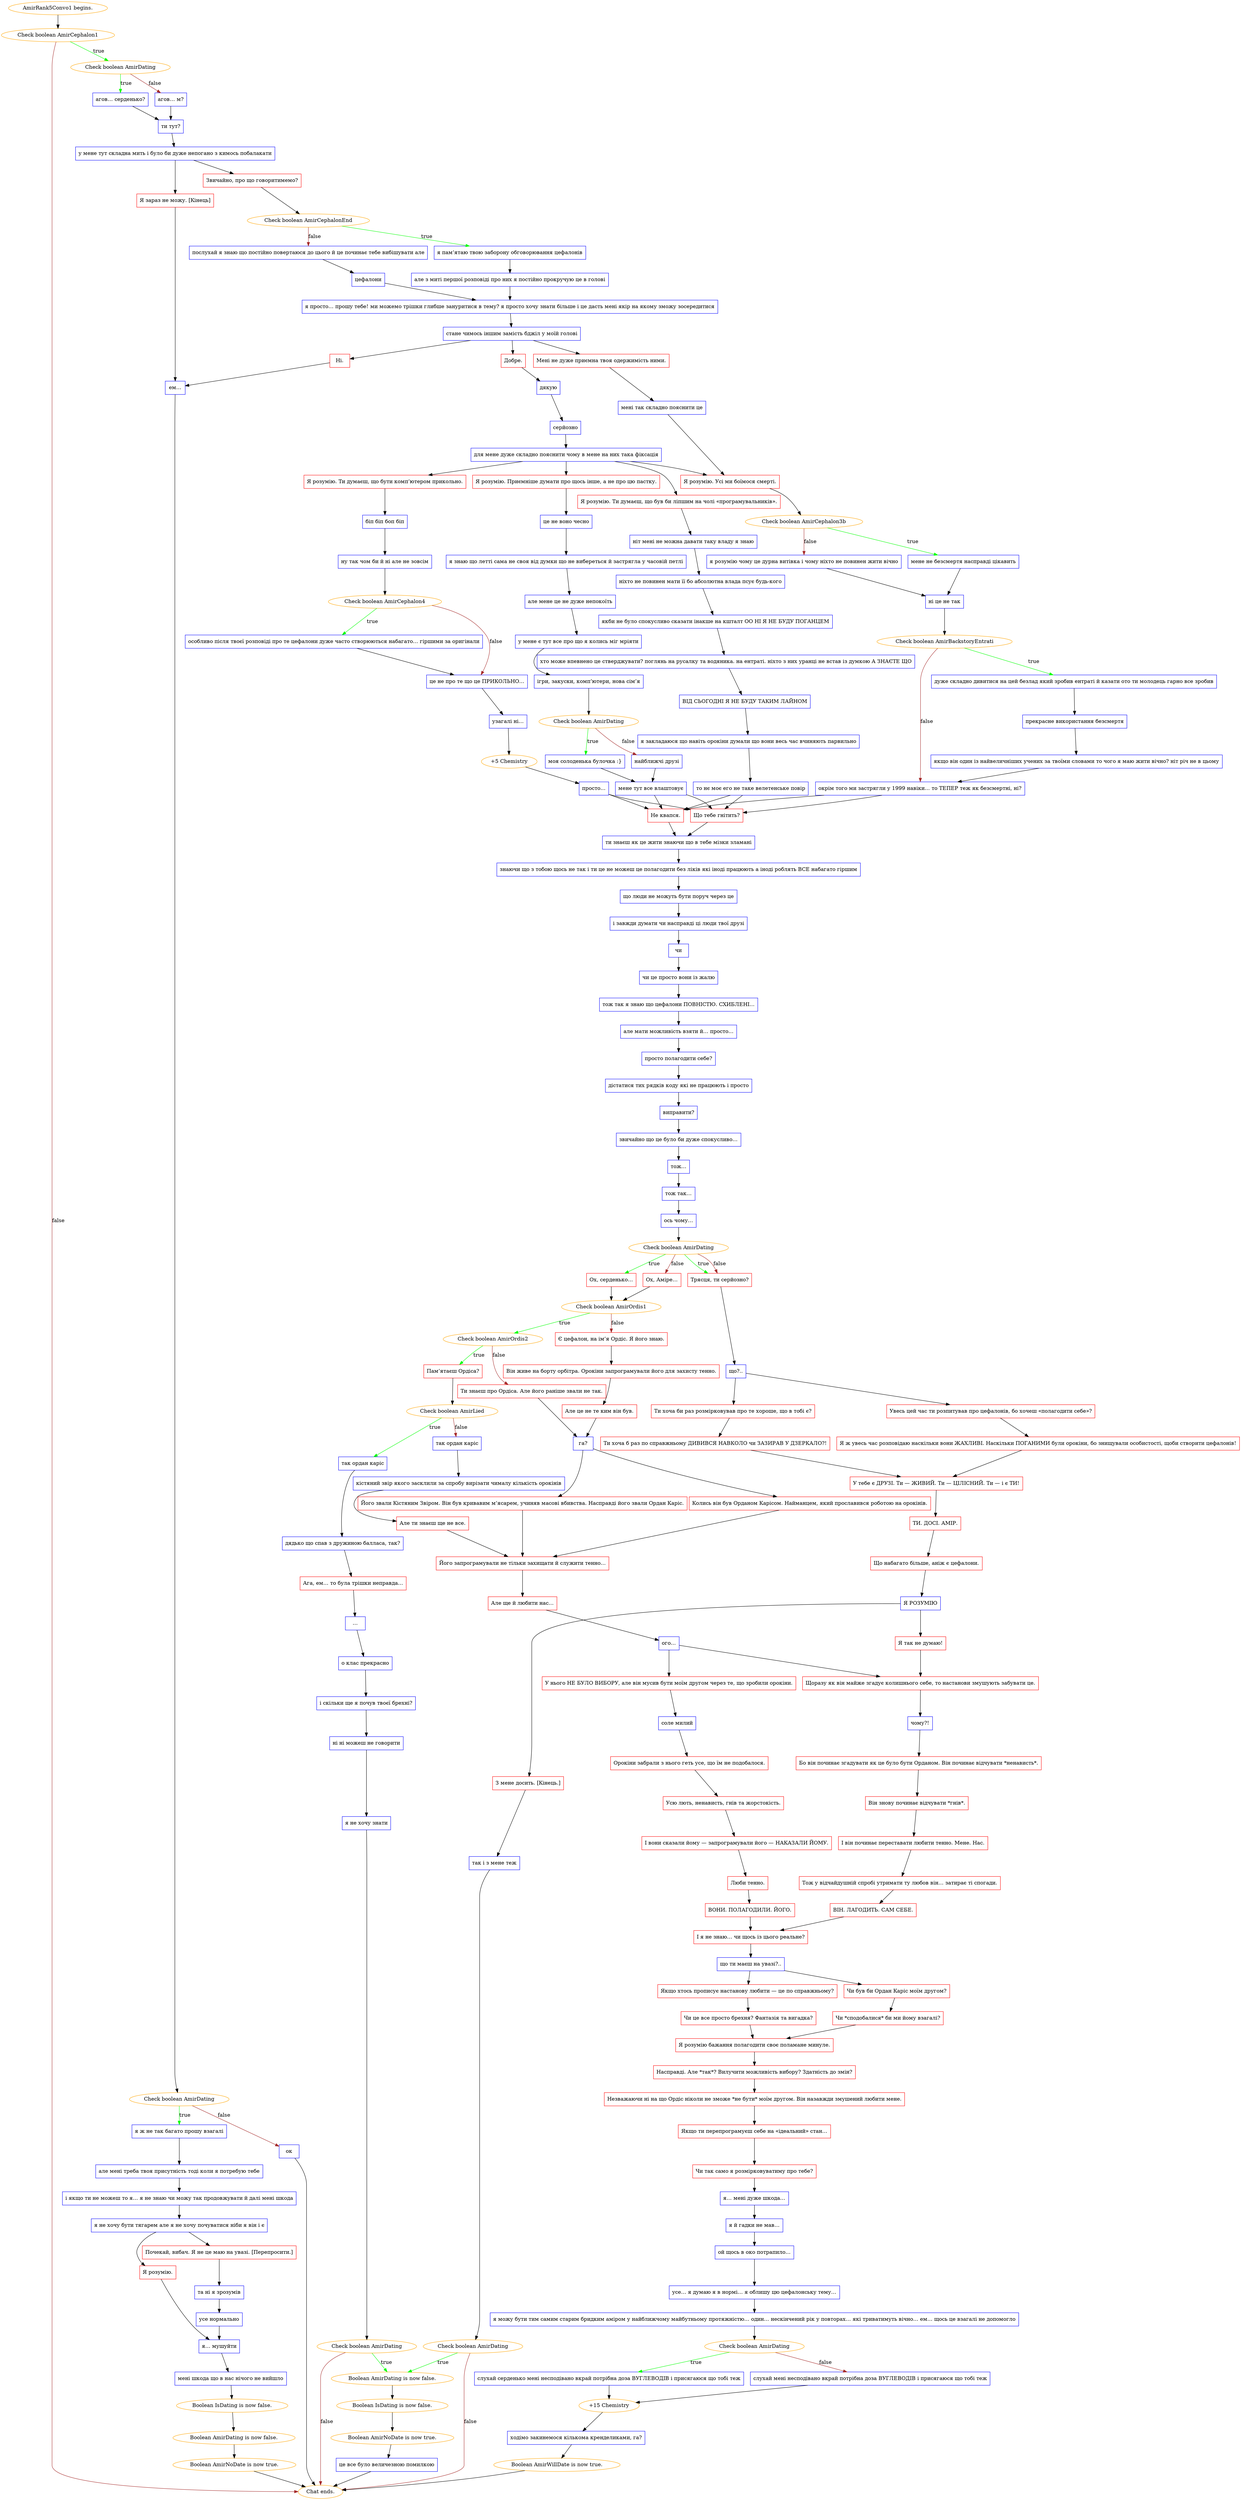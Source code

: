 digraph {
	"AmirRank5Convo1 begins." [color=orange];
		"AmirRank5Convo1 begins." -> j548119213;
	j548119213 [label="Check boolean AmirCephalon1",color=orange];
		j548119213 -> j222941914 [label=true,color=green];
		j548119213 -> "Chat ends." [label=false,color=brown];
	j222941914 [label="Check boolean AmirDating",color=orange];
		j222941914 -> j3759009446 [label=true,color=green];
		j222941914 -> j133182311 [label=false,color=brown];
	"Chat ends." [color=orange];
	j3759009446 [label="агов… серденько?",shape=box,color=blue];
		j3759009446 -> j1405727649;
	j133182311 [label="агов… м?",shape=box,color=blue];
		j133182311 -> j1405727649;
	j1405727649 [label="ти тут?",shape=box,color=blue];
		j1405727649 -> j395668418;
	j395668418 [label="у мене тут складна мить і було би дуже непогано з кимось побалакати",shape=box,color=blue];
		j395668418 -> j2272910647;
		j395668418 -> j3882969244;
	j2272910647 [label="Я зараз не можу. [Кінець]",shape=box,color=red];
		j2272910647 -> j1895003651;
	j3882969244 [label="Звичайно, про що говоритимемо?",shape=box,color=red];
		j3882969244 -> j20396458;
	j1895003651 [label="ем…",shape=box,color=blue];
		j1895003651 -> j674761093;
	j20396458 [label="Check boolean AmirCephalonEnd",color=orange];
		j20396458 -> j1965307270 [label=true,color=green];
		j20396458 -> j3185664705 [label=false,color=brown];
	j674761093 [label="Check boolean AmirDating",color=orange];
		j674761093 -> j2094467765 [label=true,color=green];
		j674761093 -> j4156696269 [label=false,color=brown];
	j1965307270 [label="я пам’ятаю твою заборону обговорювання цефалонів",shape=box,color=blue];
		j1965307270 -> j2867469628;
	j3185664705 [label="послухай я знаю що постійно повертаюся до цього й це починає тебе вибішувати але",shape=box,color=blue];
		j3185664705 -> j513475258;
	j2094467765 [label="я ж не так багато прошу взагалі",shape=box,color=blue];
		j2094467765 -> j4076623844;
	j4156696269 [label="ок",shape=box,color=blue];
		j4156696269 -> "Chat ends.";
	j2867469628 [label="але з миті першої розповіді про них я постійно прокручую це в голові",shape=box,color=blue];
		j2867469628 -> j3907204067;
	j513475258 [label="цефалони",shape=box,color=blue];
		j513475258 -> j3907204067;
	j4076623844 [label="але мені треба твоя присутність тоді коли я потребую тебе",shape=box,color=blue];
		j4076623844 -> j813919297;
	j3907204067 [label="я просто… прошу тебе! ми можемо трішки глибше зануритися в тему? я просто хочу знати більше і це дасть мені якір на якому зможу зосередитися",shape=box,color=blue];
		j3907204067 -> j300259187;
	j813919297 [label="і якщо ти не можеш то я… я не знаю чи можу так продовжувати й далі мені шкода",shape=box,color=blue];
		j813919297 -> j2426666400;
	j300259187 [label="стане чимось іншим замість бджіл у моїй голові",shape=box,color=blue];
		j300259187 -> j4104240627;
		j300259187 -> j287589883;
		j300259187 -> j1590429588;
	j2426666400 [label="я не хочу бути тягарем але я не хочу почуватися ніби я він і є",shape=box,color=blue];
		j2426666400 -> j638183038;
		j2426666400 -> j1170554997;
	j4104240627 [label="Ні.",shape=box,color=red];
		j4104240627 -> j1895003651;
	j287589883 [label="Добре.",shape=box,color=red];
		j287589883 -> j302534990;
	j1590429588 [label="Мені не дуже приємна твоя одержимість ними.",shape=box,color=red];
		j1590429588 -> j2641251621;
	j638183038 [label="Я розумію.",shape=box,color=red];
		j638183038 -> j372943899;
	j1170554997 [label="Почекай, вибач. Я не це маю на увазі. [Перепросити.]",shape=box,color=red];
		j1170554997 -> j3196504403;
	j302534990 [label="дякую",shape=box,color=blue];
		j302534990 -> j524411211;
	j2641251621 [label="мені так складно пояснити це",shape=box,color=blue];
		j2641251621 -> j3757996479;
	j372943899 [label="я… мушуйти",shape=box,color=blue];
		j372943899 -> j4227307976;
	j3196504403 [label="та ні я зрозумів",shape=box,color=blue];
		j3196504403 -> j3108732548;
	j524411211 [label="серйозно",shape=box,color=blue];
		j524411211 -> j2914382663;
	j3757996479 [label="Я розумію. Усі ми боїмося смерті.",shape=box,color=red];
		j3757996479 -> j492228751;
	j4227307976 [label="мені шкода що в нас нічого не вийшло",shape=box,color=blue];
		j4227307976 -> j2483279661;
	j3108732548 [label="усе нормально",shape=box,color=blue];
		j3108732548 -> j372943899;
	j2914382663 [label="для мене дуже складно пояснити чому в мене на них така фіксація",shape=box,color=blue];
		j2914382663 -> j3757996479;
		j2914382663 -> j3511255051;
		j2914382663 -> j3724993969;
		j2914382663 -> j2790211362;
	j492228751 [label="Check boolean AmirCephalon3b",color=orange];
		j492228751 -> j3760135386 [label=true,color=green];
		j492228751 -> j387176433 [label=false,color=brown];
	j2483279661 [label="Boolean IsDating is now false.",color=orange];
		j2483279661 -> j911677755;
	j3511255051 [label="Я розумію. Приємніше думати про щось інше, а не про цю пастку.",shape=box,color=red];
		j3511255051 -> j84301231;
	j3724993969 [label="Я розумію. Ти думаєш, що був би ліпшим на чолі «програмувальників».",shape=box,color=red];
		j3724993969 -> j2357222970;
	j2790211362 [label="Я розумію. Ти думаєш, що бути комп’ютером прикольно.",shape=box,color=red];
		j2790211362 -> j1785865884;
	j3760135386 [label="мене не безсмертя насправді цікавить",shape=box,color=blue];
		j3760135386 -> j2974107484;
	j387176433 [label="я розумію чому це дурна витівка і чому ніхто не повинен жити вічно",shape=box,color=blue];
		j387176433 -> j2974107484;
	j911677755 [label="Boolean AmirDating is now false.",color=orange];
		j911677755 -> j1438323710;
	j84301231 [label="це не воно чесно",shape=box,color=blue];
		j84301231 -> j2267633500;
	j2357222970 [label="ніт мені не можна давати таку владу я знаю",shape=box,color=blue];
		j2357222970 -> j2896188842;
	j1785865884 [label="біп біп боп біп",shape=box,color=blue];
		j1785865884 -> j3908772711;
	j2974107484 [label="ні це не так",shape=box,color=blue];
		j2974107484 -> j427368731;
	j1438323710 [label="Boolean AmirNoDate is now true.",color=orange];
		j1438323710 -> "Chat ends.";
	j2267633500 [label="я знаю що летті сама не своя від думки що не вибереться й застрягла у часовій петлі",shape=box,color=blue];
		j2267633500 -> j3461421960;
	j2896188842 [label="ніхто не повинен мати її бо абсолютна влада псує будь-кого",shape=box,color=blue];
		j2896188842 -> j3924203180;
	j3908772711 [label="ну так чом би й ні але не зовсім",shape=box,color=blue];
		j3908772711 -> j3210509153;
	j427368731 [label="Check boolean AmirBackstoryEntrati",color=orange];
		j427368731 -> j4012495748 [label=true,color=green];
		j427368731 -> j1386606239 [label=false,color=brown];
	j3461421960 [label="але мене це не дуже непокоїть",shape=box,color=blue];
		j3461421960 -> j3633668025;
	j3924203180 [label="якби не було спокусливо сказати інакше на кшталт ОО НІ Я НЕ БУДУ ПОГАНЦЕМ",shape=box,color=blue];
		j3924203180 -> j1866305325;
	j3210509153 [label="Check boolean AmirCephalon4",color=orange];
		j3210509153 -> j3697071680 [label=true,color=green];
		j3210509153 -> j2961785537 [label=false,color=brown];
	j4012495748 [label="дуже складно дивитися на цей безлад який зробив ентраті й казати ото ти молодець гарно все зробив",shape=box,color=blue];
		j4012495748 -> j3163939309;
	j1386606239 [label="окрім того ми застрягли у 1999 навіки… то ТЕПЕР теж як безсмертні, ні?",shape=box,color=blue];
		j1386606239 -> j1684857436;
		j1386606239 -> j3959206360;
	j3633668025 [label="у мене є тут все про що я колись міг мріяти",shape=box,color=blue];
		j3633668025 -> j336989077;
	j1866305325 [label="хто може впевнено це стверджувати? поглянь на русалку та водяника. на ентраті. ніхто з них уранці не встав із думкою А ЗНАЄТЕ ЩО",shape=box,color=blue];
		j1866305325 -> j1557870002;
	j3697071680 [label="особливо після твоєї розповіді про те цефалони дуже часто створюються набагато… гіршими за оригінали",shape=box,color=blue];
		j3697071680 -> j2961785537;
	j2961785537 [label="це не про те що це ПРИКОЛЬНО…",shape=box,color=blue];
		j2961785537 -> j3400758847;
	j3163939309 [label="прекрасне використання безсмертя",shape=box,color=blue];
		j3163939309 -> j2647106375;
	j1684857436 [label="Не квапся.",shape=box,color=red];
		j1684857436 -> j387672469;
	j3959206360 [label="Що тебе гнітить?",shape=box,color=red];
		j3959206360 -> j387672469;
	j336989077 [label="ігри, закуски, комп’ютери, нова сім’я",shape=box,color=blue];
		j336989077 -> j3960698465;
	j1557870002 [label="ВІД СЬОГОДНІ Я НЕ БУДУ ТАКИМ ЛАЙНОМ",shape=box,color=blue];
		j1557870002 -> j3315243323;
	j3400758847 [label="узагалі ні…",shape=box,color=blue];
		j3400758847 -> j1437416241;
	j2647106375 [label="якщо він один із найвеличніших учених за твоїми словами то чого я маю жити вічно? ніт річ не в цьому",shape=box,color=blue];
		j2647106375 -> j1386606239;
	j387672469 [label="ти знаєш як це жити знаючи що в тебе мізки зламані",shape=box,color=blue];
		j387672469 -> j3886700444;
	j3960698465 [label="Check boolean AmirDating",color=orange];
		j3960698465 -> j1162352624 [label=true,color=green];
		j3960698465 -> j642953910 [label=false,color=brown];
	j3315243323 [label="я закладаюся що навіть орокіни думали що вони весь час вчиняють парвильно",shape=box,color=blue];
		j3315243323 -> j1847486285;
	j1437416241 [label="+5 Chemistry",color=orange];
		j1437416241 -> j2317528371;
	j3886700444 [label="знаючи що з тобою щось не так і ти це не можеш це полагодити без ліків які іноді працюють а іноді роблять ВСЕ набагато гіршим",shape=box,color=blue];
		j3886700444 -> j466784948;
	j1162352624 [label="моя солоденька булочка :}",shape=box,color=blue];
		j1162352624 -> j1366925733;
	j642953910 [label="найближчі друзі",shape=box,color=blue];
		j642953910 -> j1366925733;
	j1847486285 [label="то нє моє его не таке велетенське повір",shape=box,color=blue];
		j1847486285 -> j1684857436;
		j1847486285 -> j3959206360;
	j2317528371 [label="просто…",shape=box,color=blue];
		j2317528371 -> j1684857436;
		j2317528371 -> j3959206360;
	j466784948 [label="що люди не можуть бути поруч через це",shape=box,color=blue];
		j466784948 -> j4063657928;
	j1366925733 [label="мене тут все влаштовує",shape=box,color=blue];
		j1366925733 -> j1684857436;
		j1366925733 -> j3959206360;
	j4063657928 [label="і завжди думати чи насправді ці люди твої друзі",shape=box,color=blue];
		j4063657928 -> j140134181;
	j140134181 [label="чи",shape=box,color=blue];
		j140134181 -> j3061959258;
	j3061959258 [label="чи це просто вони із жалю",shape=box,color=blue];
		j3061959258 -> j1630495005;
	j1630495005 [label="тож так я знаю що цефалони ПОВНІСТЮ. СХИБЛЕНІ…",shape=box,color=blue];
		j1630495005 -> j1950055276;
	j1950055276 [label="але мати можливість взяти й… просто…",shape=box,color=blue];
		j1950055276 -> j784440254;
	j784440254 [label="просто полагодити себе?",shape=box,color=blue];
		j784440254 -> j1787423851;
	j1787423851 [label="дістатися тих рядків коду які не працюють і просто",shape=box,color=blue];
		j1787423851 -> j1190990213;
	j1190990213 [label="виправити?",shape=box,color=blue];
		j1190990213 -> j1757873096;
	j1757873096 [label="звичайно що це було би дуже спокусливо…",shape=box,color=blue];
		j1757873096 -> j2341213318;
	j2341213318 [label="тож…",shape=box,color=blue];
		j2341213318 -> j1779171211;
	j1779171211 [label="тож так…",shape=box,color=blue];
		j1779171211 -> j3304556787;
	j3304556787 [label="ось чому…",shape=box,color=blue];
		j3304556787 -> j2665251816;
	j2665251816 [label="Check boolean AmirDating",color=orange];
		j2665251816 -> j2769346751 [label=true,color=green];
		j2665251816 -> j1971985628 [label=true,color=green];
		j2665251816 -> j3905062298 [label=false,color=brown];
		j2665251816 -> j1971985628 [label=false,color=brown];
	j2769346751 [label="Ох, серденько…",shape=box,color=red];
		j2769346751 -> j3233125665;
	j1971985628 [label="Трясця, ти серйозно?",shape=box,color=red];
		j1971985628 -> j1656953346;
	j3905062298 [label="Ох, Аміре…",shape=box,color=red];
		j3905062298 -> j3233125665;
	j3233125665 [label="Check boolean AmirOrdis1",color=orange];
		j3233125665 -> j2834773449 [label=true,color=green];
		j3233125665 -> j3925071480 [label=false,color=brown];
	j1656953346 [label="що?..",shape=box,color=blue];
		j1656953346 -> j3290744372;
		j1656953346 -> j3355470430;
	j2834773449 [label="Check boolean AmirOrdis2",color=orange];
		j2834773449 -> j2163973446 [label=true,color=green];
		j2834773449 -> j204256810 [label=false,color=brown];
	j3925071480 [label="Є цефалон, на ім’я Ордіс. Я його знаю.",shape=box,color=red];
		j3925071480 -> j4201045468;
	j3290744372 [label="Увесь цей час ти розпитував про цефалонів, бо хочеш «полагодити себе»?",shape=box,color=red];
		j3290744372 -> j822199233;
	j3355470430 [label="Ти хоча би раз розмірковував про те хороше, що в тобі є?",shape=box,color=red];
		j3355470430 -> j1851370384;
	j2163973446 [label="Пам’ятаєш Ордіса?",shape=box,color=red];
		j2163973446 -> j3415104230;
	j204256810 [label="Ти знаєш про Ордіса. Але його раніше звали не так.",shape=box,color=red];
		j204256810 -> j2993944118;
	j4201045468 [label="Він живе на борту орбітра. Орокіни запрограмували його для захисту тенно.",shape=box,color=red];
		j4201045468 -> j3538293830;
	j822199233 [label="Я ж увесь час розповідаю наскільки вони ЖАХЛИВІ. Наскільки ПОГАНИМИ були орокіни, бо знищували особистості, щоби створити цефалонів!",shape=box,color=red];
		j822199233 -> j495360607;
	j1851370384 [label="Ти хоча б раз по справжньому ДИВИВСЯ НАВКОЛО чи ЗАЗИРАВ У ДЗЕРКАЛО?!",shape=box,color=red];
		j1851370384 -> j495360607;
	j3415104230 [label="Check boolean AmirLied",color=orange];
		j3415104230 -> j2551508824 [label=true,color=green];
		j3415104230 -> j3190410263 [label=false,color=brown];
	j2993944118 [label="га?",shape=box,color=blue];
		j2993944118 -> j3405322204;
		j2993944118 -> j2528206888;
	j3538293830 [label="Але це не те ким він був.",shape=box,color=red];
		j3538293830 -> j2993944118;
	j495360607 [label="У тебе є ДРУЗІ. Ти — ЖИВИЙ. Ти — ЦІЛІСНИЙ. Ти — і є ТИ!",shape=box,color=red];
		j495360607 -> j727484380;
	j2551508824 [label="так ордан каріс",shape=box,color=blue];
		j2551508824 -> j1093739350;
	j3190410263 [label="так ордан каріс",shape=box,color=blue];
		j3190410263 -> j301429306;
	j3405322204 [label="Його звали Кістяним Звіром. Він був кривавим м’ясарем, учиняв масові вбивства. Насправді його звали Ордан Каріс.",shape=box,color=red];
		j3405322204 -> j502908452;
	j2528206888 [label="Колись він був Орданом Карісом. Найманцем, який прославився роботою на орокінів.",shape=box,color=red];
		j2528206888 -> j502908452;
	j727484380 [label="ТИ. ДОСІ. АМІР.",shape=box,color=red];
		j727484380 -> j1292132989;
	j1093739350 [label="дядько що спав з дружиною балласа, так?",shape=box,color=blue];
		j1093739350 -> j3674248180;
	j301429306 [label="кістяний звір якого засклили за спробу вирізати чималу кількість орокінів",shape=box,color=blue];
		j301429306 -> j1025510119;
	j502908452 [label="Його запрограмували не тільки захищати й служити тенно…",shape=box,color=red];
		j502908452 -> j1693175962;
	j1292132989 [label="Що набагато більше, аніж є цефалони.",shape=box,color=red];
		j1292132989 -> j3674208146;
	j3674248180 [label="Ага, ем… то була трішки неправда…",shape=box,color=red];
		j3674248180 -> j1162019114;
	j1025510119 [label="Але ти знаєш ще не все.",shape=box,color=red];
		j1025510119 -> j502908452;
	j1693175962 [label="Але ще й любити нас…",shape=box,color=red];
		j1693175962 -> j3714707295;
	j3674208146 [label="Я РОЗУМІЮ",shape=box,color=blue];
		j3674208146 -> j1042610781;
		j3674208146 -> j1155037360;
	j1162019114 [label="…",shape=box,color=blue];
		j1162019114 -> j1455973490;
	j3714707295 [label="ого…",shape=box,color=blue];
		j3714707295 -> j560902737;
		j3714707295 -> j806947840;
	j1042610781 [label="З мене досить. [Кінець.]",shape=box,color=red];
		j1042610781 -> j3822094652;
	j1155037360 [label="Я так не думаю!",shape=box,color=red];
		j1155037360 -> j806947840;
	j1455973490 [label="о клас прекрасно",shape=box,color=blue];
		j1455973490 -> j1120135066;
	j560902737 [label="У нього НЕ БУЛО ВИБОРУ, але він мусив бути моїм другом через те, що зробили орокіни.",shape=box,color=red];
		j560902737 -> j1384349672;
	j806947840 [label="Щоразу як він майже згадує колишнього себе, то настанови змушують забувати це.",shape=box,color=red];
		j806947840 -> j2779982473;
	j3822094652 [label="так і з мене теж",shape=box,color=blue];
		j3822094652 -> j3876333833;
	j1120135066 [label="і скільки ще я почув твоєї брехні?",shape=box,color=blue];
		j1120135066 -> j2021308881;
	j1384349672 [label="соле милий",shape=box,color=blue];
		j1384349672 -> j1462345777;
	j2779982473 [label="чому?!",shape=box,color=blue];
		j2779982473 -> j1379473285;
	j3876333833 [label="Check boolean AmirDating",color=orange];
		j3876333833 -> j2492912574 [label=true,color=green];
		j3876333833 -> "Chat ends." [label=false,color=brown];
	j2021308881 [label="ні ні можеш не говорити",shape=box,color=blue];
		j2021308881 -> j4196228139;
	j1462345777 [label="Орокіни забрали з нього геть усе, що їм не подобалося.",shape=box,color=red];
		j1462345777 -> j2537732379;
	j1379473285 [label="Бо він починає згадувати як це було бути Орданом. Він починає відчувати *ненависть*.",shape=box,color=red];
		j1379473285 -> j1684365744;
	j2492912574 [label="Boolean AmirDating is now false.",color=orange];
		j2492912574 -> j100359116;
	j4196228139 [label="я не хочу знати",shape=box,color=blue];
		j4196228139 -> j532489223;
	j2537732379 [label="Усю лють, ненависть, гнів та жорстокість.",shape=box,color=red];
		j2537732379 -> j2277032762;
	j1684365744 [label="Він знову починає відчувати *гнів*.",shape=box,color=red];
		j1684365744 -> j255635798;
	j100359116 [label="Boolean IsDating is now false.",color=orange];
		j100359116 -> j432768329;
	j532489223 [label="Check boolean AmirDating",color=orange];
		j532489223 -> j2492912574 [label=true,color=green];
		j532489223 -> "Chat ends." [label=false,color=brown];
	j2277032762 [label="І вони сказали йому — запрограмували його — НАКАЗАЛИ ЙОМУ.",shape=box,color=red];
		j2277032762 -> j1723225938;
	j255635798 [label="І він починає переставати любити тенно. Мене. Нас.",shape=box,color=red];
		j255635798 -> j3651476235;
	j432768329 [label="Boolean AmirNoDate is now true.",color=orange];
		j432768329 -> j2295670368;
	j1723225938 [label="Люби тенно.",shape=box,color=red];
		j1723225938 -> j2934816847;
	j3651476235 [label="Тож у відчайдушній спробі утримати ту любов він… затирає ті спогади.",shape=box,color=red];
		j3651476235 -> j2750898671;
	j2295670368 [label="це все було величезною помилкою",shape=box,color=blue];
		j2295670368 -> "Chat ends.";
	j2934816847 [label="ВОНИ. ПОЛАГОДИЛИ. ЙОГО.",shape=box,color=red];
		j2934816847 -> j3908425241;
	j2750898671 [label="ВІН. ЛАГОДИТЬ. САМ СЕБЕ.",shape=box,color=red];
		j2750898671 -> j3908425241;
	j3908425241 [label="І я не знаю… чи щось із цього реальне?",shape=box,color=red];
		j3908425241 -> j2596249527;
	j2596249527 [label="що ти маєш на увазі?..",shape=box,color=blue];
		j2596249527 -> j2722868378;
		j2596249527 -> j3816567742;
	j2722868378 [label="Чи був би Ордан Каріс моїм другом?",shape=box,color=red];
		j2722868378 -> j3447061454;
	j3816567742 [label="Якщо хтось прописує настанову любити — це по справжньому?",shape=box,color=red];
		j3816567742 -> j2570891275;
	j3447061454 [label="Чи *сподобалися* би ми йому взагалі?",shape=box,color=red];
		j3447061454 -> j2492902609;
	j2570891275 [label="Чи це все просто брехня? Фантазія та вигадка?",shape=box,color=red];
		j2570891275 -> j2492902609;
	j2492902609 [label="Я розумію бажання полагодити своє поламане минуле.",shape=box,color=red];
		j2492902609 -> j1382821271;
	j1382821271 [label="Насправді. Але *так*? Вилучити можливість вибору? Здатність до змін?",shape=box,color=red];
		j1382821271 -> j1240949323;
	j1240949323 [label="Незважаючи ні на що Ордіс ніколи не зможе *не бути* моїм другом. Він назавжди змушений любити мене.",shape=box,color=red];
		j1240949323 -> j274165967;
	j274165967 [label="Якщо ти перепрограмуєш себе на «ідеальний» стан…",shape=box,color=red];
		j274165967 -> j3472179026;
	j3472179026 [label="Чи так само я розмірковуватиму про тебе?",shape=box,color=red];
		j3472179026 -> j2302455725;
	j2302455725 [label="я… мені дуже шкода…",shape=box,color=blue];
		j2302455725 -> j2367317258;
	j2367317258 [label="я й гадки не мав…",shape=box,color=blue];
		j2367317258 -> j2870004934;
	j2870004934 [label="ой щось в око потрапило…",shape=box,color=blue];
		j2870004934 -> j2398211205;
	j2398211205 [label="усе… я думаю я в нормі… я облишу цю цефалонську тему…",shape=box,color=blue];
		j2398211205 -> j2196559237;
	j2196559237 [label="я можу бути тим самим старим бридким аміром у найближчому майбутньому протяжністю… один… нескінчений рік у повторах… які триватимуть вічно… ем… щось це взагалі не допомогло",shape=box,color=blue];
		j2196559237 -> j1832888177;
	j1832888177 [label="Check boolean AmirDating",color=orange];
		j1832888177 -> j1352285436 [label=true,color=green];
		j1832888177 -> j524143517 [label=false,color=brown];
	j1352285436 [label="слухай серденько мені несподівано вкрай потрібна доза ВУГЛЕВОДІВ і присягаюся що тобі теж",shape=box,color=blue];
		j1352285436 -> j1291560501;
	j524143517 [label="слухай мені несподівано вкрай потрібна доза ВУГЛЕВОДІВ і присягаюся що тобі теж",shape=box,color=blue];
		j524143517 -> j1291560501;
	j1291560501 [label="+15 Chemistry",color=orange];
		j1291560501 -> j476458507;
	j476458507 [label="ходімо закинемося кількома кренделиками, га?",shape=box,color=blue];
		j476458507 -> j1538486228;
	j1538486228 [label="Boolean AmirWillDate is now true.",color=orange];
		j1538486228 -> "Chat ends.";
}